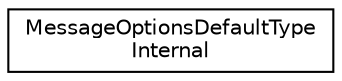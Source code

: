 digraph "类继承关系图"
{
 // LATEX_PDF_SIZE
  edge [fontname="Helvetica",fontsize="10",labelfontname="Helvetica",labelfontsize="10"];
  node [fontname="Helvetica",fontsize="10",shape=record];
  rankdir="LR";
  Node0 [label="MessageOptionsDefaultType\lInternal",height=0.2,width=0.4,color="black", fillcolor="white", style="filled",URL="$structMessageOptionsDefaultTypeInternal.html",tooltip=" "];
}
